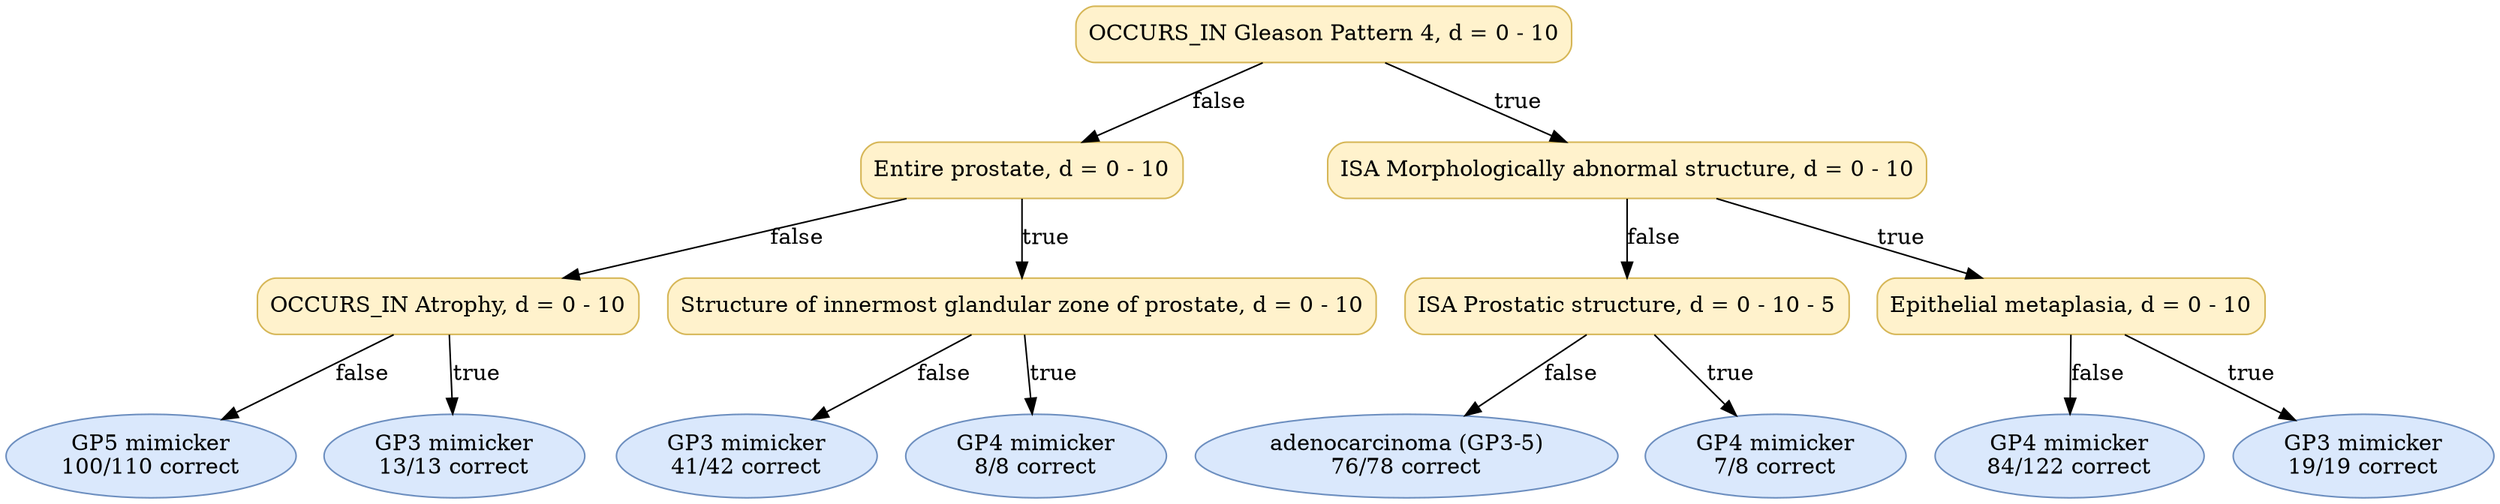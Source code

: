digraph "DT" {
fontname="Times-Roman";
label="";
node [fontname="Times-Roman"];
Node1 [color="#D6B656", fillcolor="#FFF2CC", label="OCCURS_IN Gleason Pattern 4, d = 0 - 10", shape="box", style="rounded,filled"];
Node2 [color="#D6B656", fillcolor="#FFF2CC", label="Entire prostate, d = 0 - 10", shape="box", style="rounded,filled"];
Node3 [color="#D6B656", fillcolor="#FFF2CC", label="OCCURS_IN Atrophy, d = 0 - 10", shape="box", style="rounded,filled"];
Node4 [color="#6C8EBF", fillcolor="#DAE8FC", label=<GP5 mimicker<br/>100/110 correct>, shape="ellipse", style="rounded,filled"];
Node5 [color="#6C8EBF", fillcolor="#DAE8FC", label=<GP3 mimicker<br/>13/13 correct>, shape="ellipse", style="rounded,filled"];
Node6 [color="#D6B656", fillcolor="#FFF2CC", label="Structure of innermost glandular zone of prostate, d = 0 - 10", shape="box", style="rounded,filled"];
Node7 [color="#6C8EBF", fillcolor="#DAE8FC", label=<GP3 mimicker<br/>41/42 correct>, shape="ellipse", style="rounded,filled"];
Node8 [color="#6C8EBF", fillcolor="#DAE8FC", label=<GP4 mimicker<br/>8/8 correct>, shape="ellipse", style="rounded,filled"];
Node9 [color="#D6B656", fillcolor="#FFF2CC", label="ISA Morphologically abnormal structure, d = 0 - 10", shape="box", style="rounded,filled"];
Node10 [color="#D6B656", fillcolor="#FFF2CC", label="ISA Prostatic structure, d = 0 - 10 - 5", shape="box", style="rounded,filled"];
Node11 [color="#6C8EBF", fillcolor="#DAE8FC", label=<adenocarcinoma (GP3-5)<br/>76/78 correct>, shape="ellipse", style="rounded,filled"];
Node12 [color="#6C8EBF", fillcolor="#DAE8FC", label=<GP4 mimicker<br/>7/8 correct>, shape="ellipse", style="rounded,filled"];
Node13 [color="#D6B656", fillcolor="#FFF2CC", label="Epithelial metaplasia, d = 0 - 10", shape="box", style="rounded,filled"];
Node14 [color="#6C8EBF", fillcolor="#DAE8FC", label=<GP4 mimicker<br/>84/122 correct>, shape="ellipse", style="rounded,filled"];
Node15 [color="#6C8EBF", fillcolor="#DAE8FC", label=<GP3 mimicker<br/>19/19 correct>, shape="ellipse", style="rounded,filled"];
Node1 -> Node2  [key=0, label="false"];
Node1 -> Node9  [key=0, label="true"];
Node2 -> Node3  [key=0, label="false"];
Node2 -> Node6  [key=0, label="true"];
Node3 -> Node4  [key=0, label="false"];
Node3 -> Node5  [key=0, label="true"];
Node6 -> Node7  [key=0, label="false"];
Node6 -> Node8  [key=0, label="true"];
Node9 -> Node10  [key=0, label="false"];
Node9 -> Node13  [key=0, label="true"];
Node10 -> Node11  [key=0, label="false"];
Node10 -> Node12  [key=0, label="true"];
Node13 -> Node14  [key=0, label="false"];
Node13 -> Node15  [key=0, label="true"];
}
